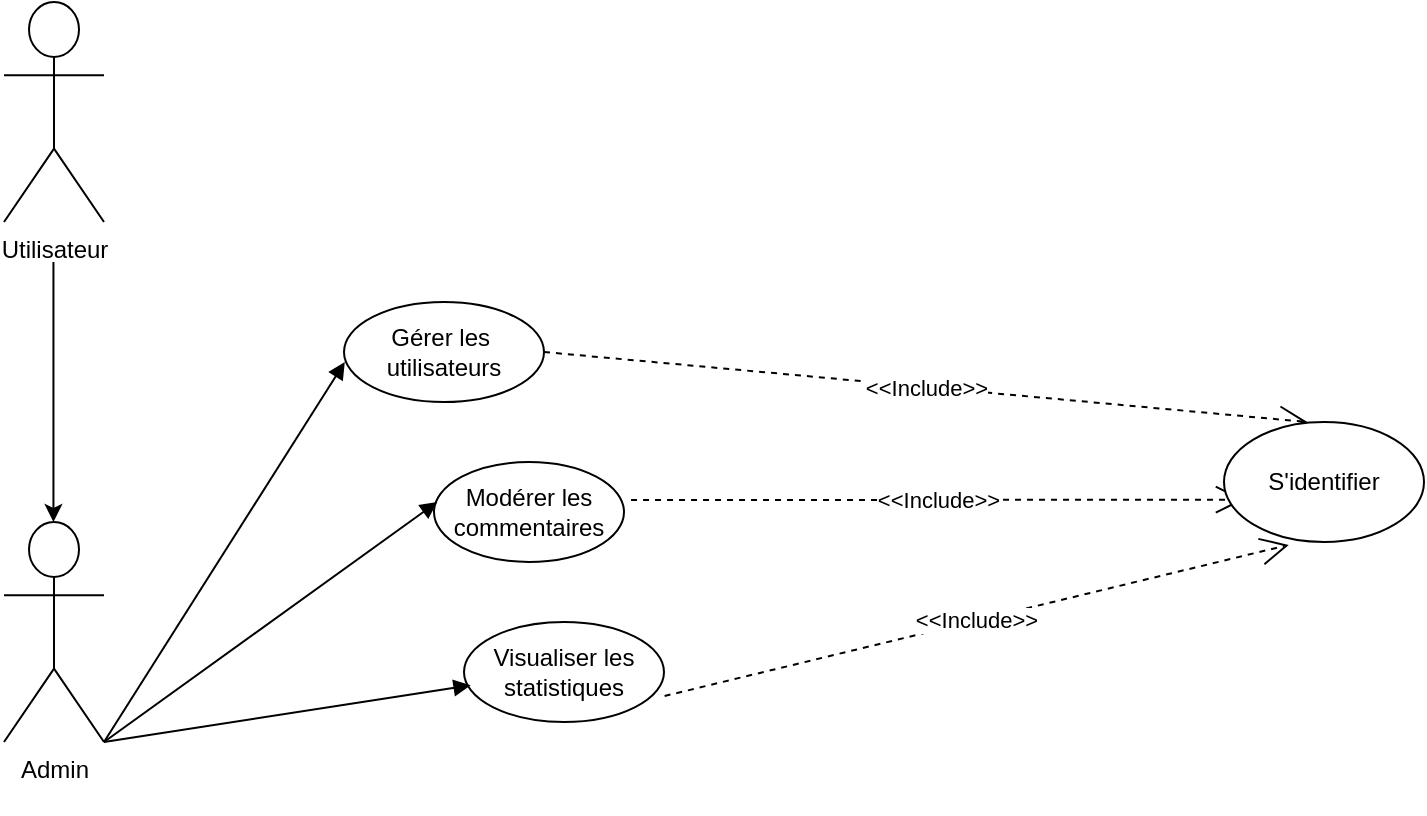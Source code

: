 <mxfile version="21.6.5" type="device">
  <diagram name="Page-1" id="BRGkHHYmU9E2Uq0NBDKT">
    <mxGraphModel dx="1006" dy="602" grid="1" gridSize="10" guides="1" tooltips="1" connect="1" arrows="1" fold="1" page="1" pageScale="1" pageWidth="827" pageHeight="1169" math="0" shadow="0">
      <root>
        <mxCell id="0" />
        <mxCell id="1" parent="0" />
        <mxCell id="zrh8KIYGGq-L3Q9i405O-3" value="&lt;div&gt;Admin&lt;/div&gt;&lt;div&gt;&lt;br&gt;&lt;/div&gt;" style="shape=umlActor;verticalLabelPosition=bottom;verticalAlign=top;html=1;" vertex="1" parent="1">
          <mxGeometry x="60" y="360" width="50" height="110" as="geometry" />
        </mxCell>
        <mxCell id="zrh8KIYGGq-L3Q9i405O-8" value="Visualiser les statistiques" style="ellipse;whiteSpace=wrap;html=1;" vertex="1" parent="1">
          <mxGeometry x="290" y="410" width="100" height="50" as="geometry" />
        </mxCell>
        <mxCell id="zrh8KIYGGq-L3Q9i405O-9" value="Gérer les&amp;nbsp; utilisateurs" style="ellipse;whiteSpace=wrap;html=1;" vertex="1" parent="1">
          <mxGeometry x="230" y="250" width="100" height="50" as="geometry" />
        </mxCell>
        <mxCell id="zrh8KIYGGq-L3Q9i405O-10" value="Modérer les commentaires" style="ellipse;whiteSpace=wrap;html=1;" vertex="1" parent="1">
          <mxGeometry x="275" y="330" width="95" height="50" as="geometry" />
        </mxCell>
        <mxCell id="zrh8KIYGGq-L3Q9i405O-11" value="" style="html=1;verticalAlign=bottom;endArrow=block;curved=0;rounded=0;entryX=0.033;entryY=0.633;entryDx=0;entryDy=0;entryPerimeter=0;exitX=1;exitY=1;exitDx=0;exitDy=0;exitPerimeter=0;" edge="1" parent="1" source="zrh8KIYGGq-L3Q9i405O-3" target="zrh8KIYGGq-L3Q9i405O-8">
          <mxGeometry width="80" relative="1" as="geometry">
            <mxPoint x="140" y="430" as="sourcePoint" />
            <mxPoint x="296" y="279" as="targetPoint" />
          </mxGeometry>
        </mxCell>
        <mxCell id="zrh8KIYGGq-L3Q9i405O-12" value="" style="html=1;verticalAlign=bottom;endArrow=block;curved=0;rounded=0;entryX=0.004;entryY=0.6;entryDx=0;entryDy=0;entryPerimeter=0;exitX=1;exitY=1;exitDx=0;exitDy=0;exitPerimeter=0;" edge="1" parent="1" source="zrh8KIYGGq-L3Q9i405O-3" target="zrh8KIYGGq-L3Q9i405O-9">
          <mxGeometry width="80" relative="1" as="geometry">
            <mxPoint x="125" y="440" as="sourcePoint" />
            <mxPoint x="273" y="399" as="targetPoint" />
          </mxGeometry>
        </mxCell>
        <mxCell id="zrh8KIYGGq-L3Q9i405O-13" value="" style="html=1;verticalAlign=bottom;endArrow=block;curved=0;rounded=0;entryX=0.017;entryY=0.4;entryDx=0;entryDy=0;entryPerimeter=0;exitX=1;exitY=1;exitDx=0;exitDy=0;exitPerimeter=0;" edge="1" parent="1" source="zrh8KIYGGq-L3Q9i405O-3" target="zrh8KIYGGq-L3Q9i405O-10">
          <mxGeometry width="80" relative="1" as="geometry">
            <mxPoint x="125" y="447" as="sourcePoint" />
            <mxPoint x="270" y="443" as="targetPoint" />
          </mxGeometry>
        </mxCell>
        <mxCell id="zrh8KIYGGq-L3Q9i405O-19" value="&amp;lt;&amp;lt;Include&amp;gt;&amp;gt;" style="endArrow=open;endSize=12;dashed=1;html=1;rounded=0;exitX=1.037;exitY=0.381;exitDx=0;exitDy=0;exitPerimeter=0;entryX=0;entryY=0;entryDx=0;entryDy=0;" edge="1" parent="1" source="zrh8KIYGGq-L3Q9i405O-10">
          <mxGeometry x="0.001" width="160" relative="1" as="geometry">
            <mxPoint x="335.45" y="445.0" as="sourcePoint" />
            <mxPoint x="679.999" y="348.844" as="targetPoint" />
            <mxPoint as="offset" />
          </mxGeometry>
        </mxCell>
        <mxCell id="zrh8KIYGGq-L3Q9i405O-20" value="&amp;lt;&amp;lt;Include&amp;gt;&amp;gt;" style="endArrow=open;endSize=12;dashed=1;html=1;rounded=0;exitX=1;exitY=0.5;exitDx=0;exitDy=0;" edge="1" parent="1" source="zrh8KIYGGq-L3Q9i405O-9">
          <mxGeometry x="0.001" width="160" relative="1" as="geometry">
            <mxPoint x="330.0" y="208.68" as="sourcePoint" />
            <mxPoint x="711.69" y="310.0" as="targetPoint" />
            <mxPoint as="offset" />
            <Array as="points">
              <mxPoint x="711.69" y="310.0" />
            </Array>
          </mxGeometry>
        </mxCell>
        <mxCell id="zrh8KIYGGq-L3Q9i405O-21" value="&amp;lt;&amp;lt;Include&amp;gt;&amp;gt;" style="endArrow=open;endSize=12;dashed=1;html=1;rounded=0;exitX=1.003;exitY=0.74;exitDx=0;exitDy=0;exitPerimeter=0;entryX=0.324;entryY=1.024;entryDx=0;entryDy=0;entryPerimeter=0;" edge="1" parent="1" source="zrh8KIYGGq-L3Q9i405O-8" target="zrh8KIYGGq-L3Q9i405O-28">
          <mxGeometry x="0.001" width="160" relative="1" as="geometry">
            <mxPoint x="380.0" y="531.17" as="sourcePoint" />
            <mxPoint x="721.509" y="369.996" as="targetPoint" />
            <mxPoint as="offset" />
          </mxGeometry>
        </mxCell>
        <mxCell id="zrh8KIYGGq-L3Q9i405O-28" value="S&#39;identifier" style="ellipse;whiteSpace=wrap;html=1;" vertex="1" parent="1">
          <mxGeometry x="670" y="310" width="100" height="60" as="geometry" />
        </mxCell>
        <mxCell id="zrh8KIYGGq-L3Q9i405O-31" value="Utilisateur&lt;br&gt;" style="shape=umlActor;verticalLabelPosition=bottom;verticalAlign=top;html=1;outlineConnect=0;" vertex="1" parent="1">
          <mxGeometry x="60" y="100" width="50" height="110" as="geometry" />
        </mxCell>
        <mxCell id="zrh8KIYGGq-L3Q9i405O-37" value="" style="endArrow=classic;html=1;rounded=0;" edge="1" parent="1">
          <mxGeometry width="50" height="50" relative="1" as="geometry">
            <mxPoint x="84.72" y="230" as="sourcePoint" />
            <mxPoint x="84.72" y="360" as="targetPoint" />
          </mxGeometry>
        </mxCell>
      </root>
    </mxGraphModel>
  </diagram>
</mxfile>
